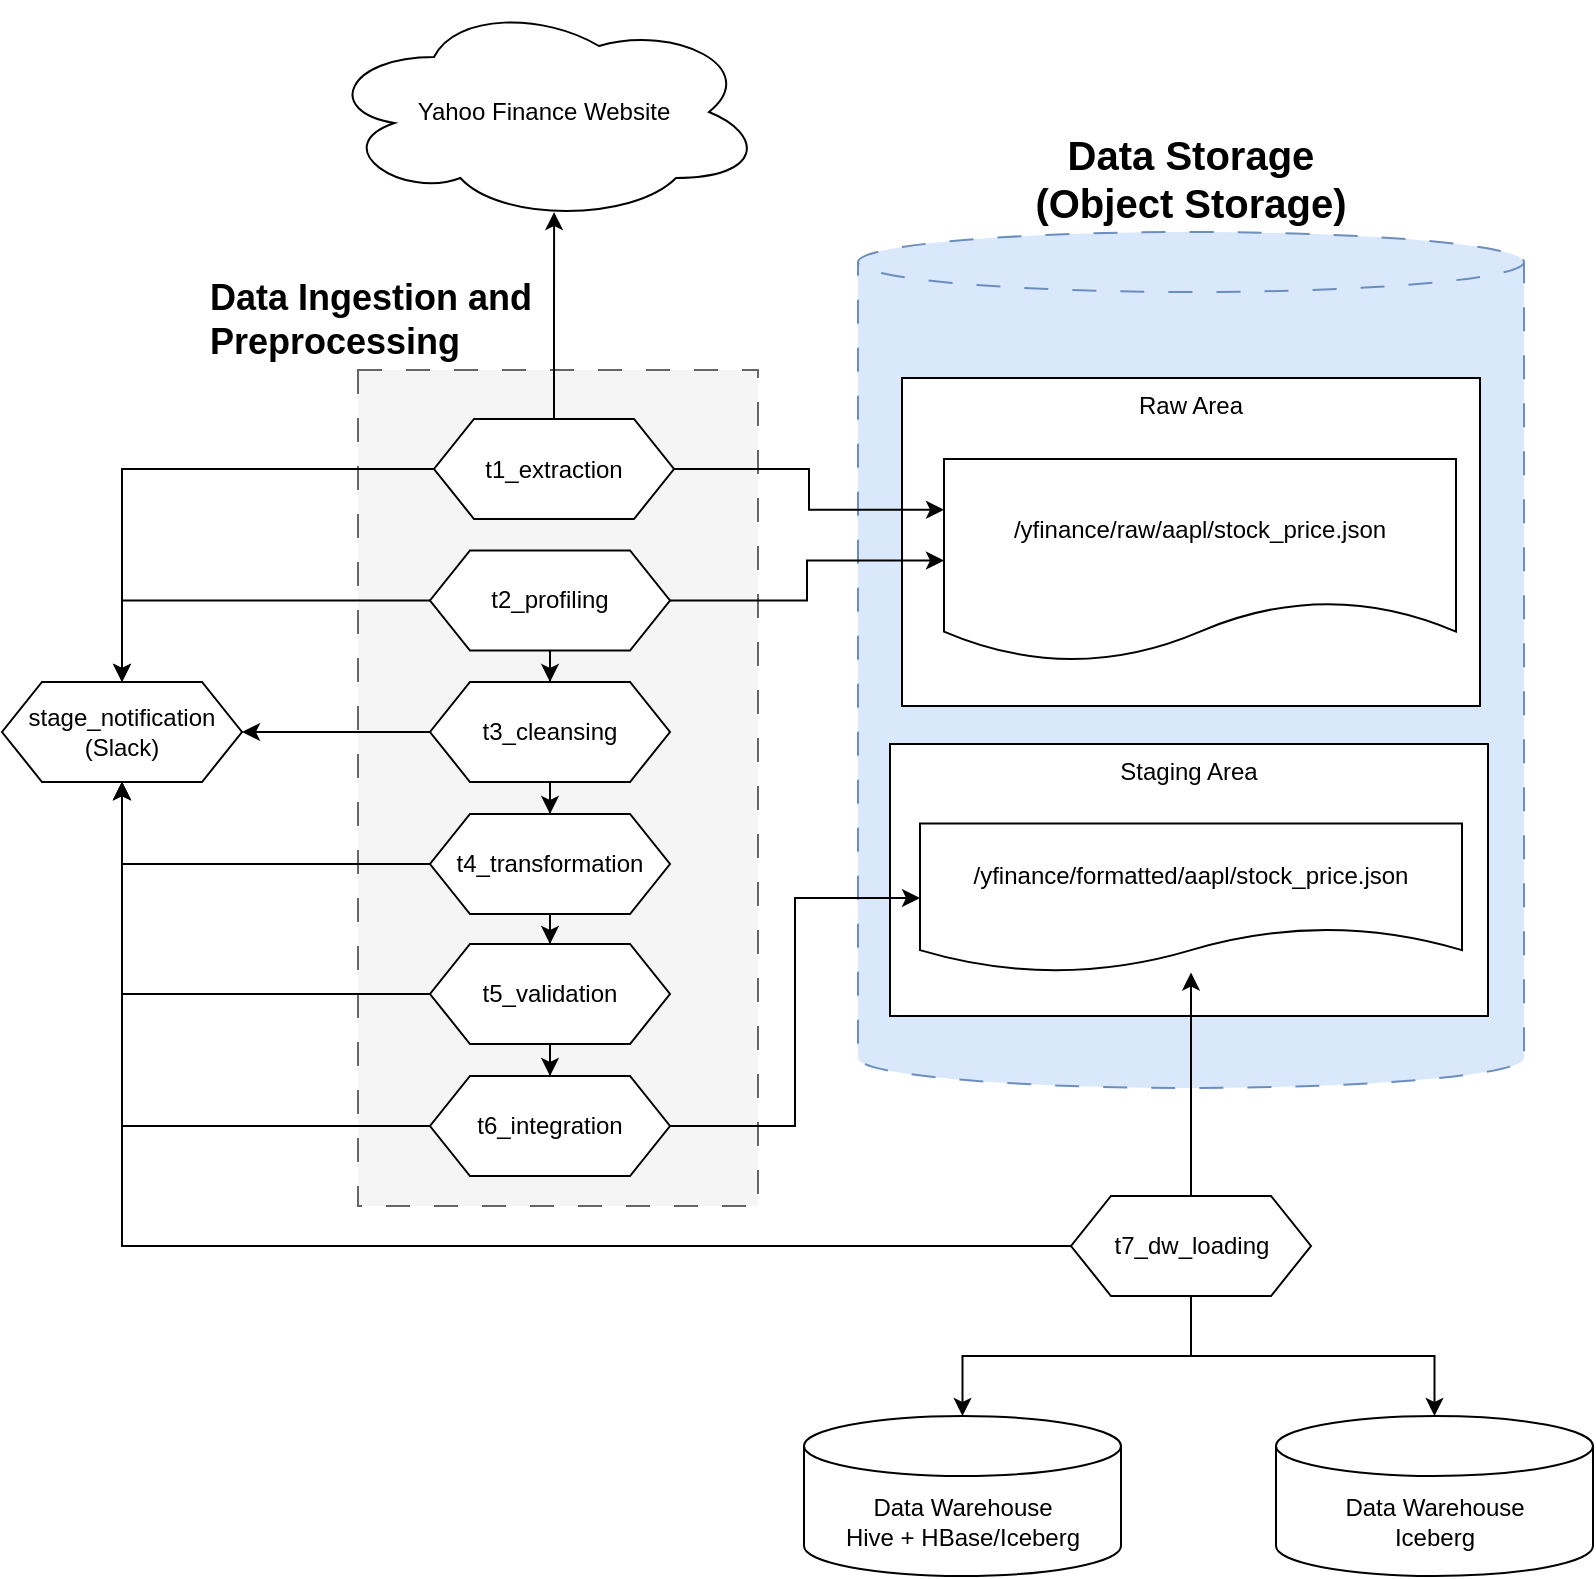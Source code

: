 <mxfile version="22.1.22" type="embed">
  <diagram id="GVAe4RxcIKCKfVeijgf8" name="Page-1">
    <mxGraphModel dx="1480" dy="1148" grid="0" gridSize="10" guides="1" tooltips="1" connect="1" arrows="1" fold="1" page="0" pageScale="1" pageWidth="850" pageHeight="1100" math="0" shadow="0">
      <root>
        <mxCell id="0" />
        <mxCell id="1" parent="0" />
        <mxCell id="60" value="" style="rounded=0;whiteSpace=wrap;html=1;dashed=1;verticalAlign=top;dashPattern=12 12;fillColor=#f5f5f5;strokeColor=#666666;fontColor=#333333;" vertex="1" parent="1">
          <mxGeometry x="-96" y="164" width="200" height="418" as="geometry" />
        </mxCell>
        <mxCell id="25" value="Data Storage &lt;br&gt;(Object Storage)" style="shape=cylinder3;whiteSpace=wrap;html=1;boundedLbl=1;backgroundOutline=1;size=15;strokeColor=#6c8ebf;dashed=1;dashPattern=12 12;verticalAlign=bottom;labelPosition=center;verticalLabelPosition=top;align=center;fontSize=20;fontStyle=1;fillColor=#dae8fc;" vertex="1" parent="1">
          <mxGeometry x="154" y="95" width="333" height="428" as="geometry" />
        </mxCell>
        <mxCell id="42" value="Staging Area" style="rounded=0;whiteSpace=wrap;html=1;verticalAlign=top;" vertex="1" parent="1">
          <mxGeometry x="170" y="351" width="299" height="136" as="geometry" />
        </mxCell>
        <mxCell id="3" value="Yahoo Finance Website" style="ellipse;shape=cloud;whiteSpace=wrap;html=1;" vertex="1" parent="1">
          <mxGeometry x="-113" y="-20" width="220" height="110" as="geometry" />
        </mxCell>
        <mxCell id="8" value="Raw Area" style="rounded=0;whiteSpace=wrap;html=1;verticalAlign=top;" vertex="1" parent="1">
          <mxGeometry x="176" y="168" width="289" height="164" as="geometry" />
        </mxCell>
        <mxCell id="18" value="" style="edgeStyle=orthogonalEdgeStyle;rounded=0;orthogonalLoop=1;jettySize=auto;html=1;entryX=0;entryY=0.25;entryDx=0;entryDy=0;" edge="1" parent="1" source="15" target="16">
          <mxGeometry relative="1" as="geometry" />
        </mxCell>
        <mxCell id="28" value="" style="edgeStyle=orthogonalEdgeStyle;rounded=0;orthogonalLoop=1;jettySize=auto;html=1;entryX=0.523;entryY=0.955;entryDx=0;entryDy=0;entryPerimeter=0;" edge="1" parent="1" source="15" target="3">
          <mxGeometry relative="1" as="geometry" />
        </mxCell>
        <mxCell id="53" style="edgeStyle=orthogonalEdgeStyle;rounded=0;orthogonalLoop=1;jettySize=auto;html=1;" edge="1" parent="1" source="15" target="31">
          <mxGeometry relative="1" as="geometry" />
        </mxCell>
        <mxCell id="15" value="t1_extraction" style="shape=hexagon;perimeter=hexagonPerimeter2;whiteSpace=wrap;html=1;fixedSize=1;" vertex="1" parent="1">
          <mxGeometry x="-58" y="188.5" width="120" height="50" as="geometry" />
        </mxCell>
        <mxCell id="16" value="/yfinance/raw/aapl/stock_price.json" style="shape=document;whiteSpace=wrap;html=1;boundedLbl=1;" vertex="1" parent="1">
          <mxGeometry x="197" y="208.5" width="256" height="101.5" as="geometry" />
        </mxCell>
        <mxCell id="35" style="edgeStyle=orthogonalEdgeStyle;rounded=0;orthogonalLoop=1;jettySize=auto;html=1;" edge="1" parent="1" source="19" target="27">
          <mxGeometry relative="1" as="geometry" />
        </mxCell>
        <mxCell id="48" style="edgeStyle=orthogonalEdgeStyle;rounded=0;orthogonalLoop=1;jettySize=auto;html=1;entryX=0;entryY=0.5;entryDx=0;entryDy=0;" edge="1" parent="1" source="19" target="16">
          <mxGeometry relative="1" as="geometry" />
        </mxCell>
        <mxCell id="54" style="edgeStyle=orthogonalEdgeStyle;rounded=0;orthogonalLoop=1;jettySize=auto;html=1;entryX=0.5;entryY=0;entryDx=0;entryDy=0;" edge="1" parent="1" source="19" target="31">
          <mxGeometry relative="1" as="geometry" />
        </mxCell>
        <mxCell id="19" value="t2_profiling" style="shape=hexagon;perimeter=hexagonPerimeter2;whiteSpace=wrap;html=1;fixedSize=1;" vertex="1" parent="1">
          <mxGeometry x="-60" y="254.25" width="120" height="50" as="geometry" />
        </mxCell>
        <mxCell id="36" style="edgeStyle=orthogonalEdgeStyle;rounded=0;orthogonalLoop=1;jettySize=auto;html=1;" edge="1" parent="1" source="27" target="29">
          <mxGeometry relative="1" as="geometry" />
        </mxCell>
        <mxCell id="55" style="edgeStyle=orthogonalEdgeStyle;rounded=0;orthogonalLoop=1;jettySize=auto;html=1;" edge="1" parent="1" source="27" target="31">
          <mxGeometry relative="1" as="geometry" />
        </mxCell>
        <mxCell id="27" value="t3_cleansing" style="shape=hexagon;perimeter=hexagonPerimeter2;whiteSpace=wrap;html=1;fixedSize=1;" vertex="1" parent="1">
          <mxGeometry x="-60" y="320" width="120" height="50" as="geometry" />
        </mxCell>
        <mxCell id="37" style="edgeStyle=orthogonalEdgeStyle;rounded=0;orthogonalLoop=1;jettySize=auto;html=1;" edge="1" parent="1" source="29" target="30">
          <mxGeometry relative="1" as="geometry" />
        </mxCell>
        <mxCell id="56" style="edgeStyle=orthogonalEdgeStyle;rounded=0;orthogonalLoop=1;jettySize=auto;html=1;" edge="1" parent="1" source="29" target="31">
          <mxGeometry relative="1" as="geometry" />
        </mxCell>
        <mxCell id="29" value="t4_transformation" style="shape=hexagon;perimeter=hexagonPerimeter2;whiteSpace=wrap;html=1;fixedSize=1;" vertex="1" parent="1">
          <mxGeometry x="-60" y="386" width="120" height="50" as="geometry" />
        </mxCell>
        <mxCell id="38" style="edgeStyle=orthogonalEdgeStyle;rounded=0;orthogonalLoop=1;jettySize=auto;html=1;" edge="1" parent="1" source="30" target="32">
          <mxGeometry relative="1" as="geometry" />
        </mxCell>
        <mxCell id="57" style="edgeStyle=orthogonalEdgeStyle;rounded=0;orthogonalLoop=1;jettySize=auto;html=1;" edge="1" parent="1" source="30" target="31">
          <mxGeometry relative="1" as="geometry" />
        </mxCell>
        <mxCell id="30" value="t5_validation" style="shape=hexagon;perimeter=hexagonPerimeter2;whiteSpace=wrap;html=1;fixedSize=1;" vertex="1" parent="1">
          <mxGeometry x="-60" y="451" width="120" height="50" as="geometry" />
        </mxCell>
        <mxCell id="31" value="stage_notification&lt;br&gt;(Slack)" style="shape=hexagon;perimeter=hexagonPerimeter2;whiteSpace=wrap;html=1;fixedSize=1;" vertex="1" parent="1">
          <mxGeometry x="-274" y="320" width="120" height="50" as="geometry" />
        </mxCell>
        <mxCell id="58" style="edgeStyle=orthogonalEdgeStyle;rounded=0;orthogonalLoop=1;jettySize=auto;html=1;" edge="1" parent="1" source="32" target="31">
          <mxGeometry relative="1" as="geometry" />
        </mxCell>
        <mxCell id="32" value="t6_integration" style="shape=hexagon;perimeter=hexagonPerimeter2;whiteSpace=wrap;html=1;fixedSize=1;" vertex="1" parent="1">
          <mxGeometry x="-60" y="517" width="120" height="50" as="geometry" />
        </mxCell>
        <mxCell id="45" style="edgeStyle=orthogonalEdgeStyle;rounded=0;orthogonalLoop=1;jettySize=auto;html=1;exitX=1;exitY=0.5;exitDx=0;exitDy=0;entryX=0;entryY=0.5;entryDx=0;entryDy=0;" edge="1" parent="1" source="32" target="43">
          <mxGeometry relative="1" as="geometry" />
        </mxCell>
        <mxCell id="47" style="edgeStyle=orthogonalEdgeStyle;rounded=0;orthogonalLoop=1;jettySize=auto;html=1;" edge="1" parent="1" source="34" target="43">
          <mxGeometry relative="1" as="geometry" />
        </mxCell>
        <mxCell id="50" value="" style="edgeStyle=orthogonalEdgeStyle;rounded=0;orthogonalLoop=1;jettySize=auto;html=1;" edge="1" parent="1" source="34" target="49">
          <mxGeometry relative="1" as="geometry" />
        </mxCell>
        <mxCell id="52" style="edgeStyle=orthogonalEdgeStyle;rounded=0;orthogonalLoop=1;jettySize=auto;html=1;" edge="1" parent="1" source="34" target="51">
          <mxGeometry relative="1" as="geometry" />
        </mxCell>
        <mxCell id="59" style="edgeStyle=orthogonalEdgeStyle;rounded=0;orthogonalLoop=1;jettySize=auto;html=1;" edge="1" parent="1" source="34" target="31">
          <mxGeometry relative="1" as="geometry" />
        </mxCell>
        <mxCell id="34" value="t7_dw_loading" style="shape=hexagon;perimeter=hexagonPerimeter2;whiteSpace=wrap;html=1;fixedSize=1;" vertex="1" parent="1">
          <mxGeometry x="260.5" y="577" width="120" height="50" as="geometry" />
        </mxCell>
        <mxCell id="43" value="/yfinance/formatted/aapl/stock_price.json" style="shape=document;whiteSpace=wrap;html=1;boundedLbl=1;" vertex="1" parent="1">
          <mxGeometry x="185" y="390.75" width="271" height="74.5" as="geometry" />
        </mxCell>
        <mxCell id="49" value="Data Warehouse&lt;br&gt;Hive + HBase/Iceberg" style="shape=cylinder3;whiteSpace=wrap;html=1;boundedLbl=1;backgroundOutline=1;size=15;" vertex="1" parent="1">
          <mxGeometry x="127" y="687" width="158.5" height="80" as="geometry" />
        </mxCell>
        <mxCell id="51" value="Data Warehouse&lt;br&gt;Iceberg" style="shape=cylinder3;whiteSpace=wrap;html=1;boundedLbl=1;backgroundOutline=1;size=15;" vertex="1" parent="1">
          <mxGeometry x="363" y="687" width="158.5" height="80" as="geometry" />
        </mxCell>
        <mxCell id="61" value="Data Ingestion and Preprocessing" style="text;html=1;strokeColor=none;fillColor=none;align=left;verticalAlign=middle;whiteSpace=wrap;rounded=0;fontSize=18;fontStyle=1" vertex="1" parent="1">
          <mxGeometry x="-172" y="124" width="167" height="30" as="geometry" />
        </mxCell>
      </root>
    </mxGraphModel>
  </diagram>
</mxfile>
